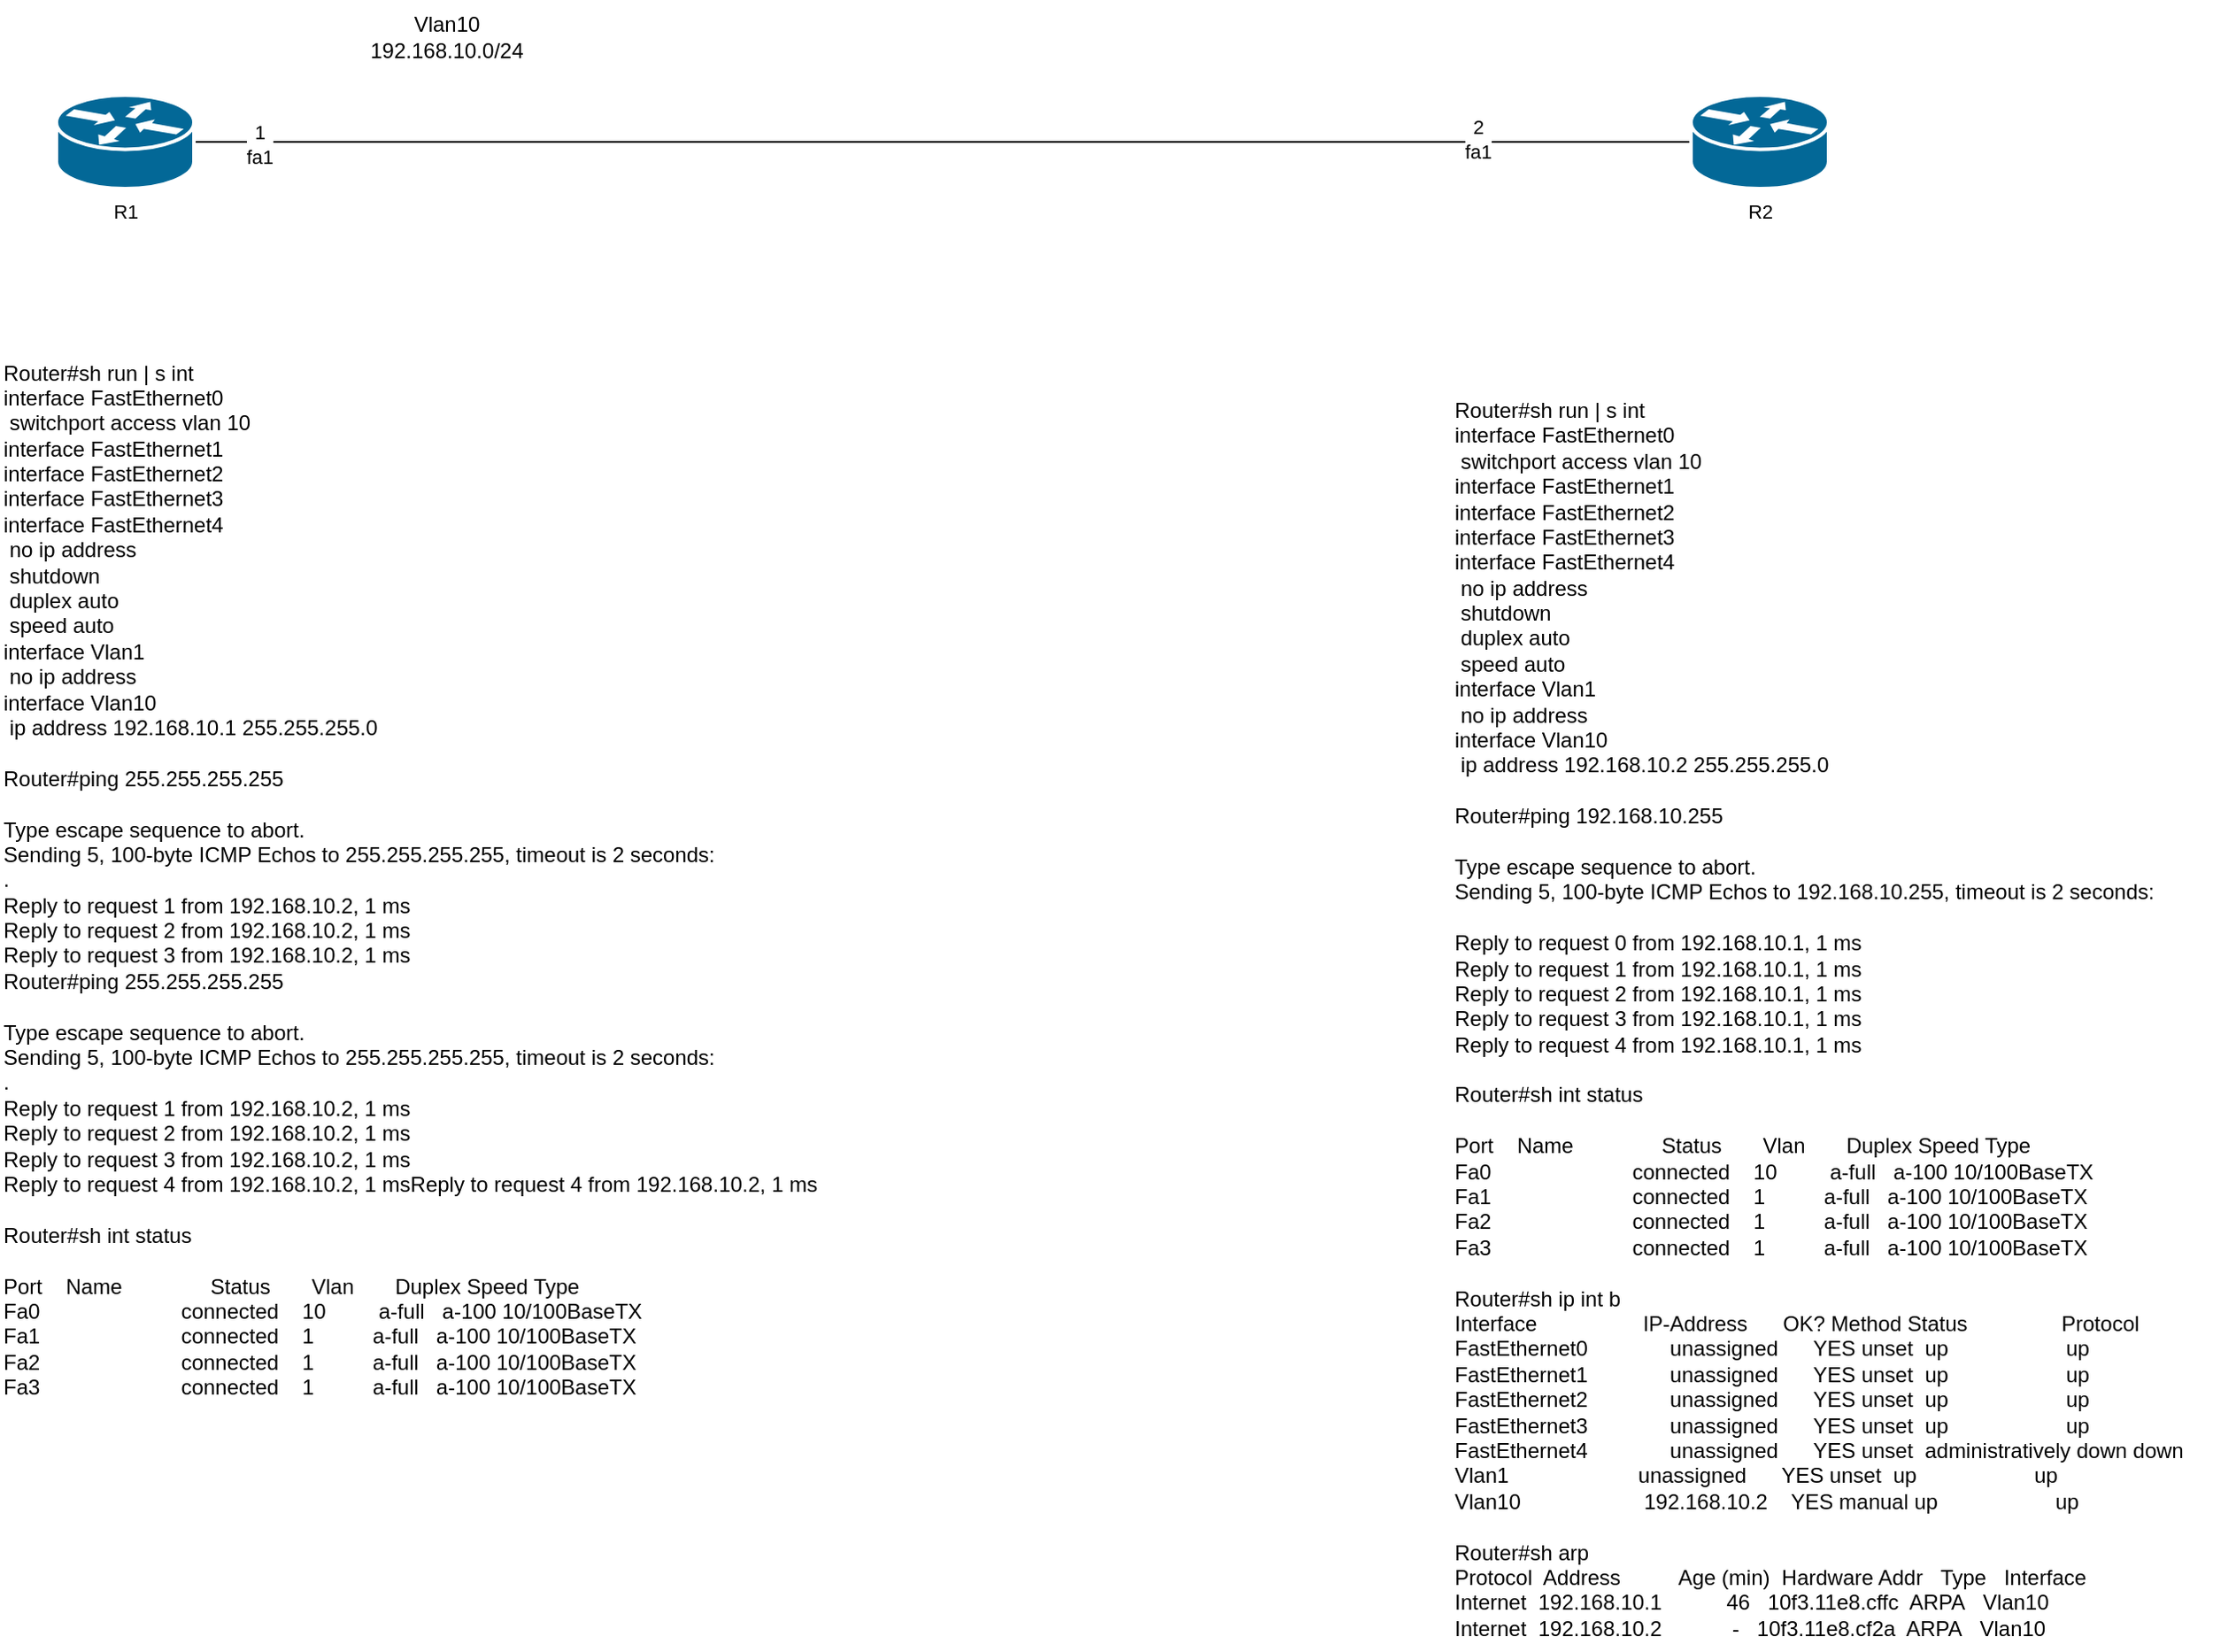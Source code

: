 <mxfile version="21.6.6" type="github">
  <diagram name="ページ1" id="yExcHWKLlnd8tCvUC9eo">
    <mxGraphModel dx="2074" dy="1058" grid="0" gridSize="10" guides="1" tooltips="1" connect="1" arrows="1" fold="1" page="1" pageScale="1" pageWidth="827" pageHeight="1169" math="0" shadow="0">
      <root>
        <mxCell id="0" />
        <mxCell id="1" parent="0" />
        <mxCell id="5tt1Hlh8lrisDcBKcSsC-3" style="rounded=0;orthogonalLoop=1;jettySize=auto;html=1;exitX=1;exitY=0.5;exitDx=0;exitDy=0;exitPerimeter=0;endArrow=none;endFill=0;" parent="1" source="5tt1Hlh8lrisDcBKcSsC-1" target="5tt1Hlh8lrisDcBKcSsC-2" edge="1">
          <mxGeometry relative="1" as="geometry" />
        </mxCell>
        <mxCell id="5tt1Hlh8lrisDcBKcSsC-4" value="1&lt;br&gt;fa1" style="edgeLabel;html=1;align=center;verticalAlign=middle;resizable=0;points=[];" parent="5tt1Hlh8lrisDcBKcSsC-3" vertex="1" connectable="0">
          <mxGeometry x="-0.913" y="-1" relative="1" as="geometry">
            <mxPoint as="offset" />
          </mxGeometry>
        </mxCell>
        <mxCell id="5tt1Hlh8lrisDcBKcSsC-5" value="2&lt;br&gt;fa1" style="edgeLabel;html=1;align=center;verticalAlign=middle;resizable=0;points=[];" parent="5tt1Hlh8lrisDcBKcSsC-3" vertex="1" connectable="0">
          <mxGeometry x="0.666" y="-1" relative="1" as="geometry">
            <mxPoint x="21" y="-3" as="offset" />
          </mxGeometry>
        </mxCell>
        <mxCell id="5tt1Hlh8lrisDcBKcSsC-1" value="R1" style="shape=mxgraph.cisco.routers.router;sketch=0;html=1;pointerEvents=1;dashed=0;fillColor=#036897;strokeColor=#ffffff;strokeWidth=2;verticalLabelPosition=bottom;verticalAlign=top;align=center;outlineConnect=0;fontFamily=Helvetica;fontSize=11;fontColor=default;" parent="1" vertex="1">
          <mxGeometry x="178" y="61" width="78" height="53" as="geometry" />
        </mxCell>
        <mxCell id="5tt1Hlh8lrisDcBKcSsC-2" value="R2" style="shape=mxgraph.cisco.routers.router;sketch=0;html=1;pointerEvents=1;dashed=0;fillColor=#036897;strokeColor=#ffffff;strokeWidth=2;verticalLabelPosition=bottom;verticalAlign=top;align=center;outlineConnect=0;fontFamily=Helvetica;fontSize=11;fontColor=default;" parent="1" vertex="1">
          <mxGeometry x="1105" y="61" width="78" height="53" as="geometry" />
        </mxCell>
        <mxCell id="5tt1Hlh8lrisDcBKcSsC-6" value="Vlan10&lt;br&gt;192.168.10.0/24" style="text;html=1;align=center;verticalAlign=middle;resizable=0;points=[];autosize=1;strokeColor=none;fillColor=none;" parent="1" vertex="1">
          <mxGeometry x="346" y="7" width="105" height="41" as="geometry" />
        </mxCell>
        <mxCell id="8fQAwc61Cpzisv9PJqPZ-1" value="&lt;div&gt;Router#sh run | s int&lt;/div&gt;&lt;div&gt;interface FastEthernet0&lt;/div&gt;&lt;div&gt;&amp;nbsp;switchport access vlan 10&lt;/div&gt;&lt;div&gt;interface FastEthernet1&lt;/div&gt;&lt;div&gt;interface FastEthernet2&lt;/div&gt;&lt;div&gt;interface FastEthernet3&lt;/div&gt;&lt;div&gt;interface FastEthernet4&lt;/div&gt;&lt;div&gt;&amp;nbsp;no ip address&lt;/div&gt;&lt;div&gt;&amp;nbsp;shutdown&lt;/div&gt;&lt;div&gt;&amp;nbsp;duplex auto&lt;/div&gt;&lt;div&gt;&amp;nbsp;speed auto&lt;/div&gt;&lt;div&gt;interface Vlan1&lt;/div&gt;&lt;div&gt;&amp;nbsp;no ip address&lt;/div&gt;&lt;div&gt;interface Vlan10&lt;/div&gt;&lt;div&gt;&amp;nbsp;ip address 192.168.10.1 255.255.255.0&lt;/div&gt;&lt;div&gt;&lt;br&gt;&lt;/div&gt;&lt;div&gt;&lt;div style=&quot;border-color: var(--border-color);&quot;&gt;Router#ping 255.255.255.255&lt;/div&gt;&lt;div style=&quot;border-color: var(--border-color);&quot;&gt;&lt;br style=&quot;border-color: var(--border-color);&quot;&gt;&lt;/div&gt;&lt;div style=&quot;border-color: var(--border-color);&quot;&gt;Type escape sequence to abort.&lt;/div&gt;&lt;div style=&quot;border-color: var(--border-color);&quot;&gt;Sending 5, 100-byte ICMP Echos to 255.255.255.255, timeout is 2 seconds:&lt;/div&gt;&lt;div style=&quot;border-color: var(--border-color);&quot;&gt;.&lt;/div&gt;&lt;div style=&quot;border-color: var(--border-color);&quot;&gt;Reply to request 1 from 192.168.10.2, 1 ms&lt;/div&gt;&lt;div style=&quot;border-color: var(--border-color);&quot;&gt;Reply to request 2 from 192.168.10.2, 1 ms&lt;/div&gt;&lt;div style=&quot;border-color: var(--border-color);&quot;&gt;Reply to request 3 from 192.168.10.2, 1 ms&lt;/div&gt;&lt;div style=&quot;border-color: var(--border-color);&quot;&gt;Router#ping 255.255.255.255&lt;/div&gt;&lt;div style=&quot;border-color: var(--border-color);&quot;&gt;&lt;br style=&quot;border-color: var(--border-color);&quot;&gt;&lt;/div&gt;&lt;div style=&quot;border-color: var(--border-color);&quot;&gt;Type escape sequence to abort.&lt;/div&gt;&lt;div style=&quot;border-color: var(--border-color);&quot;&gt;Sending 5, 100-byte ICMP Echos to 255.255.255.255, timeout is 2 seconds:&lt;/div&gt;&lt;div style=&quot;border-color: var(--border-color);&quot;&gt;.&lt;/div&gt;&lt;div style=&quot;border-color: var(--border-color);&quot;&gt;Reply to request 1 from 192.168.10.2, 1 ms&lt;/div&gt;&lt;div style=&quot;border-color: var(--border-color);&quot;&gt;Reply to request 2 from 192.168.10.2, 1 ms&lt;/div&gt;&lt;div style=&quot;border-color: var(--border-color);&quot;&gt;Reply to request 3 from 192.168.10.2, 1 ms&lt;/div&gt;&lt;div style=&quot;border-color: var(--border-color);&quot;&gt;Reply to request 4 from 192.168.10.2, 1 msReply to request 4 from 192.168.10.2, 1 ms&lt;/div&gt;&lt;/div&gt;&lt;div style=&quot;border-color: var(--border-color);&quot;&gt;&lt;br&gt;&lt;/div&gt;&lt;div style=&quot;border-color: var(--border-color);&quot;&gt;&lt;div style=&quot;border-color: var(--border-color);&quot;&gt;Router#sh int status&lt;/div&gt;&lt;div style=&quot;border-color: var(--border-color);&quot;&gt;&lt;br style=&quot;border-color: var(--border-color);&quot;&gt;&lt;/div&gt;&lt;div style=&quot;border-color: var(--border-color);&quot;&gt;Port&amp;nbsp; &amp;nbsp; Name&amp;nbsp; &amp;nbsp; &amp;nbsp; &amp;nbsp; &amp;nbsp; &amp;nbsp; &amp;nbsp; &amp;nbsp;Status&amp;nbsp; &amp;nbsp; &amp;nbsp; &amp;nbsp;Vlan&amp;nbsp; &amp;nbsp; &amp;nbsp; &amp;nbsp;Duplex Speed Type&lt;/div&gt;&lt;div style=&quot;border-color: var(--border-color);&quot;&gt;Fa0&amp;nbsp; &amp;nbsp; &amp;nbsp; &amp;nbsp; &amp;nbsp; &amp;nbsp; &amp;nbsp; &amp;nbsp; &amp;nbsp; &amp;nbsp; &amp;nbsp; &amp;nbsp; connected&amp;nbsp; &amp;nbsp; 10&amp;nbsp; &amp;nbsp; &amp;nbsp; &amp;nbsp; &amp;nbsp;a-full&amp;nbsp; &amp;nbsp;a-100 10/100BaseTX&lt;/div&gt;&lt;div style=&quot;border-color: var(--border-color);&quot;&gt;Fa1&amp;nbsp; &amp;nbsp; &amp;nbsp; &amp;nbsp; &amp;nbsp; &amp;nbsp; &amp;nbsp; &amp;nbsp; &amp;nbsp; &amp;nbsp; &amp;nbsp; &amp;nbsp; connected&amp;nbsp; &amp;nbsp; 1&amp;nbsp; &amp;nbsp; &amp;nbsp; &amp;nbsp; &amp;nbsp; a-full&amp;nbsp; &amp;nbsp;a-100 10/100BaseTX&lt;/div&gt;&lt;div style=&quot;border-color: var(--border-color);&quot;&gt;Fa2&amp;nbsp; &amp;nbsp; &amp;nbsp; &amp;nbsp; &amp;nbsp; &amp;nbsp; &amp;nbsp; &amp;nbsp; &amp;nbsp; &amp;nbsp; &amp;nbsp; &amp;nbsp; connected&amp;nbsp; &amp;nbsp; 1&amp;nbsp; &amp;nbsp; &amp;nbsp; &amp;nbsp; &amp;nbsp; a-full&amp;nbsp; &amp;nbsp;a-100 10/100BaseTX&lt;/div&gt;&lt;div style=&quot;border-color: var(--border-color);&quot;&gt;Fa3&amp;nbsp; &amp;nbsp; &amp;nbsp; &amp;nbsp; &amp;nbsp; &amp;nbsp; &amp;nbsp; &amp;nbsp; &amp;nbsp; &amp;nbsp; &amp;nbsp; &amp;nbsp; connected&amp;nbsp; &amp;nbsp; 1&amp;nbsp; &amp;nbsp; &amp;nbsp; &amp;nbsp; &amp;nbsp; a-full&amp;nbsp; &amp;nbsp;a-100 10/100BaseTX&lt;/div&gt;&lt;/div&gt;" style="text;html=1;align=left;verticalAlign=middle;resizable=0;points=[];autosize=1;strokeColor=none;fillColor=none;" parent="1" vertex="1">
          <mxGeometry x="146" y="205" width="480" height="602" as="geometry" />
        </mxCell>
        <mxCell id="yyupXOm4Mnok7aOmkiDr-1" value="&lt;div&gt;Router#sh run | s int&lt;/div&gt;&lt;div&gt;interface FastEthernet0&lt;/div&gt;&lt;div&gt;&amp;nbsp;switchport access vlan 10&lt;/div&gt;&lt;div&gt;interface FastEthernet1&lt;/div&gt;&lt;div&gt;interface FastEthernet2&lt;/div&gt;&lt;div&gt;interface FastEthernet3&lt;/div&gt;&lt;div&gt;interface FastEthernet4&lt;/div&gt;&lt;div&gt;&amp;nbsp;no ip address&lt;/div&gt;&lt;div&gt;&amp;nbsp;shutdown&lt;/div&gt;&lt;div&gt;&amp;nbsp;duplex auto&lt;/div&gt;&lt;div&gt;&amp;nbsp;speed auto&lt;/div&gt;&lt;div&gt;interface Vlan1&lt;/div&gt;&lt;div&gt;&amp;nbsp;no ip address&lt;/div&gt;&lt;div&gt;interface Vlan10&lt;/div&gt;&lt;div&gt;&amp;nbsp;ip address 192.168.10.2 255.255.255.0&lt;/div&gt;&lt;div&gt;&lt;br&gt;&lt;/div&gt;&lt;div&gt;&lt;div style=&quot;border-color: var(--border-color);&quot;&gt;Router#ping 192.168.10.255&lt;/div&gt;&lt;div style=&quot;border-color: var(--border-color);&quot;&gt;&lt;br style=&quot;border-color: var(--border-color);&quot;&gt;&lt;/div&gt;&lt;div style=&quot;border-color: var(--border-color);&quot;&gt;Type escape sequence to abort.&lt;/div&gt;&lt;div style=&quot;border-color: var(--border-color);&quot;&gt;Sending 5, 100-byte ICMP Echos to 192.168.10.255, timeout is 2 seconds:&lt;/div&gt;&lt;div style=&quot;border-color: var(--border-color);&quot;&gt;&lt;br style=&quot;border-color: var(--border-color);&quot;&gt;&lt;/div&gt;&lt;div style=&quot;border-color: var(--border-color);&quot;&gt;Reply to request 0 from 192.168.10.1, 1 ms&lt;/div&gt;&lt;div style=&quot;border-color: var(--border-color);&quot;&gt;Reply to request 1 from 192.168.10.1, 1 ms&lt;/div&gt;&lt;div style=&quot;border-color: var(--border-color);&quot;&gt;Reply to request 2 from 192.168.10.1, 1 ms&lt;/div&gt;&lt;div style=&quot;border-color: var(--border-color);&quot;&gt;Reply to request 3 from 192.168.10.1, 1 ms&lt;/div&gt;&lt;div style=&quot;border-color: var(--border-color);&quot;&gt;Reply to request 4 from 192.168.10.1, 1 ms&lt;/div&gt;&lt;/div&gt;&lt;div style=&quot;border-color: var(--border-color);&quot;&gt;&lt;br&gt;&lt;/div&gt;&lt;div style=&quot;border-color: var(--border-color);&quot;&gt;&lt;div style=&quot;border-color: var(--border-color);&quot;&gt;Router#sh int status&lt;/div&gt;&lt;div style=&quot;border-color: var(--border-color);&quot;&gt;&lt;br style=&quot;border-color: var(--border-color);&quot;&gt;&lt;/div&gt;&lt;div style=&quot;border-color: var(--border-color);&quot;&gt;Port&amp;nbsp; &amp;nbsp; Name&amp;nbsp; &amp;nbsp; &amp;nbsp; &amp;nbsp; &amp;nbsp; &amp;nbsp; &amp;nbsp; &amp;nbsp;Status&amp;nbsp; &amp;nbsp; &amp;nbsp; &amp;nbsp;Vlan&amp;nbsp; &amp;nbsp; &amp;nbsp; &amp;nbsp;Duplex Speed Type&lt;/div&gt;&lt;div style=&quot;border-color: var(--border-color);&quot;&gt;Fa0&amp;nbsp; &amp;nbsp; &amp;nbsp; &amp;nbsp; &amp;nbsp; &amp;nbsp; &amp;nbsp; &amp;nbsp; &amp;nbsp; &amp;nbsp; &amp;nbsp; &amp;nbsp; connected&amp;nbsp; &amp;nbsp; 10&amp;nbsp; &amp;nbsp; &amp;nbsp; &amp;nbsp; &amp;nbsp;a-full&amp;nbsp; &amp;nbsp;a-100 10/100BaseTX&lt;/div&gt;&lt;div style=&quot;border-color: var(--border-color);&quot;&gt;Fa1&amp;nbsp; &amp;nbsp; &amp;nbsp; &amp;nbsp; &amp;nbsp; &amp;nbsp; &amp;nbsp; &amp;nbsp; &amp;nbsp; &amp;nbsp; &amp;nbsp; &amp;nbsp; connected&amp;nbsp; &amp;nbsp; 1&amp;nbsp; &amp;nbsp; &amp;nbsp; &amp;nbsp; &amp;nbsp; a-full&amp;nbsp; &amp;nbsp;a-100 10/100BaseTX&lt;/div&gt;&lt;div style=&quot;border-color: var(--border-color);&quot;&gt;Fa2&amp;nbsp; &amp;nbsp; &amp;nbsp; &amp;nbsp; &amp;nbsp; &amp;nbsp; &amp;nbsp; &amp;nbsp; &amp;nbsp; &amp;nbsp; &amp;nbsp; &amp;nbsp; connected&amp;nbsp; &amp;nbsp; 1&amp;nbsp; &amp;nbsp; &amp;nbsp; &amp;nbsp; &amp;nbsp; a-full&amp;nbsp; &amp;nbsp;a-100 10/100BaseTX&lt;/div&gt;&lt;div style=&quot;border-color: var(--border-color);&quot;&gt;Fa3&amp;nbsp; &amp;nbsp; &amp;nbsp; &amp;nbsp; &amp;nbsp; &amp;nbsp; &amp;nbsp; &amp;nbsp; &amp;nbsp; &amp;nbsp; &amp;nbsp; &amp;nbsp; connected&amp;nbsp; &amp;nbsp; 1&amp;nbsp; &amp;nbsp; &amp;nbsp; &amp;nbsp; &amp;nbsp; a-full&amp;nbsp; &amp;nbsp;a-100 10/100BaseTX&lt;/div&gt;&lt;div style=&quot;border-color: var(--border-color);&quot;&gt;&lt;br&gt;&lt;/div&gt;&lt;div style=&quot;border-color: var(--border-color);&quot;&gt;&lt;div style=&quot;border-color: var(--border-color);&quot;&gt;Router#sh ip int b&lt;/div&gt;&lt;div style=&quot;border-color: var(--border-color);&quot;&gt;Interface&amp;nbsp; &amp;nbsp; &amp;nbsp; &amp;nbsp; &amp;nbsp; &amp;nbsp; &amp;nbsp; &amp;nbsp; &amp;nbsp; IP-Address&amp;nbsp; &amp;nbsp; &amp;nbsp; OK? Method Status&amp;nbsp; &amp;nbsp; &amp;nbsp; &amp;nbsp; &amp;nbsp; &amp;nbsp; &amp;nbsp; &amp;nbsp; Protocol&lt;/div&gt;&lt;div style=&quot;border-color: var(--border-color);&quot;&gt;FastEthernet0&amp;nbsp; &amp;nbsp; &amp;nbsp; &amp;nbsp; &amp;nbsp; &amp;nbsp; &amp;nbsp; unassigned&amp;nbsp; &amp;nbsp; &amp;nbsp; YES unset&amp;nbsp; up&amp;nbsp; &amp;nbsp; &amp;nbsp; &amp;nbsp; &amp;nbsp; &amp;nbsp; &amp;nbsp; &amp;nbsp; &amp;nbsp; &amp;nbsp; up&lt;/div&gt;&lt;div style=&quot;border-color: var(--border-color);&quot;&gt;FastEthernet1&amp;nbsp; &amp;nbsp; &amp;nbsp; &amp;nbsp; &amp;nbsp; &amp;nbsp; &amp;nbsp; unassigned&amp;nbsp; &amp;nbsp; &amp;nbsp; YES unset&amp;nbsp; up&amp;nbsp; &amp;nbsp; &amp;nbsp; &amp;nbsp; &amp;nbsp; &amp;nbsp; &amp;nbsp; &amp;nbsp; &amp;nbsp; &amp;nbsp; up&lt;/div&gt;&lt;div style=&quot;border-color: var(--border-color);&quot;&gt;FastEthernet2&amp;nbsp; &amp;nbsp; &amp;nbsp; &amp;nbsp; &amp;nbsp; &amp;nbsp; &amp;nbsp; unassigned&amp;nbsp; &amp;nbsp; &amp;nbsp; YES unset&amp;nbsp; up&amp;nbsp; &amp;nbsp; &amp;nbsp; &amp;nbsp; &amp;nbsp; &amp;nbsp; &amp;nbsp; &amp;nbsp; &amp;nbsp; &amp;nbsp; up&lt;/div&gt;&lt;div style=&quot;border-color: var(--border-color);&quot;&gt;FastEthernet3&amp;nbsp; &amp;nbsp; &amp;nbsp; &amp;nbsp; &amp;nbsp; &amp;nbsp; &amp;nbsp; unassigned&amp;nbsp; &amp;nbsp; &amp;nbsp; YES unset&amp;nbsp; up&amp;nbsp; &amp;nbsp; &amp;nbsp; &amp;nbsp; &amp;nbsp; &amp;nbsp; &amp;nbsp; &amp;nbsp; &amp;nbsp; &amp;nbsp; up&lt;/div&gt;&lt;div style=&quot;border-color: var(--border-color);&quot;&gt;FastEthernet4&amp;nbsp; &amp;nbsp; &amp;nbsp; &amp;nbsp; &amp;nbsp; &amp;nbsp; &amp;nbsp; unassigned&amp;nbsp; &amp;nbsp; &amp;nbsp; YES unset&amp;nbsp; administratively down down&lt;/div&gt;&lt;div style=&quot;border-color: var(--border-color);&quot;&gt;Vlan1&amp;nbsp; &amp;nbsp; &amp;nbsp; &amp;nbsp; &amp;nbsp; &amp;nbsp; &amp;nbsp; &amp;nbsp; &amp;nbsp; &amp;nbsp; &amp;nbsp; unassigned&amp;nbsp; &amp;nbsp; &amp;nbsp; YES unset&amp;nbsp; up&amp;nbsp; &amp;nbsp; &amp;nbsp; &amp;nbsp; &amp;nbsp; &amp;nbsp; &amp;nbsp; &amp;nbsp; &amp;nbsp; &amp;nbsp; up&lt;/div&gt;&lt;div style=&quot;border-color: var(--border-color);&quot;&gt;Vlan10&amp;nbsp; &amp;nbsp; &amp;nbsp; &amp;nbsp; &amp;nbsp; &amp;nbsp; &amp;nbsp; &amp;nbsp; &amp;nbsp; &amp;nbsp; &amp;nbsp;192.168.10.2&amp;nbsp; &amp;nbsp; YES manual up&amp;nbsp; &amp;nbsp; &amp;nbsp; &amp;nbsp; &amp;nbsp; &amp;nbsp; &amp;nbsp; &amp;nbsp; &amp;nbsp; &amp;nbsp; up&lt;/div&gt;&lt;div style=&quot;border-color: var(--border-color);&quot;&gt;&lt;br&gt;&lt;/div&gt;&lt;div style=&quot;border-color: var(--border-color);&quot;&gt;&lt;div style=&quot;border-color: var(--border-color);&quot;&gt;Router#sh arp&lt;/div&gt;&lt;div style=&quot;border-color: var(--border-color);&quot;&gt;Protocol&amp;nbsp; Address&amp;nbsp; &amp;nbsp; &amp;nbsp; &amp;nbsp; &amp;nbsp; Age (min)&amp;nbsp; Hardware Addr&amp;nbsp; &amp;nbsp;Type&amp;nbsp; &amp;nbsp;Interface&lt;/div&gt;&lt;div style=&quot;border-color: var(--border-color);&quot;&gt;Internet&amp;nbsp; 192.168.10.1&amp;nbsp; &amp;nbsp; &amp;nbsp; &amp;nbsp; &amp;nbsp; &amp;nbsp;46&amp;nbsp; &amp;nbsp;10f3.11e8.cffc&amp;nbsp; ARPA&amp;nbsp; &amp;nbsp;Vlan10&lt;/div&gt;&lt;div style=&quot;border-color: var(--border-color);&quot;&gt;Internet&amp;nbsp; 192.168.10.2&amp;nbsp; &amp;nbsp; &amp;nbsp; &amp;nbsp; &amp;nbsp; &amp;nbsp; -&amp;nbsp; &amp;nbsp;10f3.11e8.cf2a&amp;nbsp; ARPA&amp;nbsp; &amp;nbsp;Vlan10&lt;/div&gt;&lt;/div&gt;&lt;/div&gt;&lt;/div&gt;" style="text;html=1;align=left;verticalAlign=middle;resizable=0;points=[];autosize=1;strokeColor=none;fillColor=none;" vertex="1" parent="1">
          <mxGeometry x="969" y="226" width="431" height="717" as="geometry" />
        </mxCell>
      </root>
    </mxGraphModel>
  </diagram>
</mxfile>
